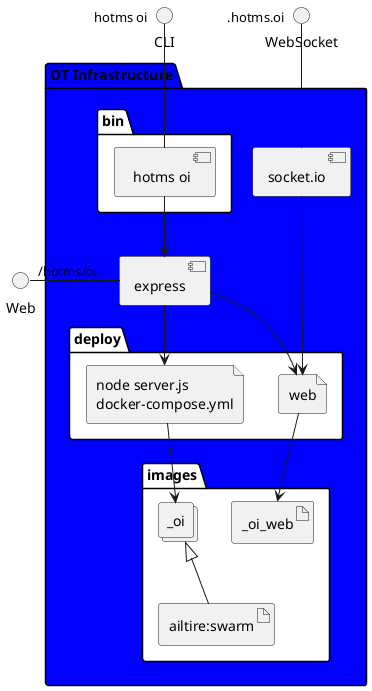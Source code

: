 @startuml
  interface CLI
  interface Web
  interface WebSocket
package "OT Infrastructure" #blue {
  component express as REST
  component socket.io as socket
  folder bin #ffffff {
    component " hotms oi" as binName
  }
  binName --> REST

  folder deploy #ffffff {
      file "node server.js\ndocker-compose.yml" as _oi_container
      REST --> _oi_container

  
    file "web" as web_container
    REST --> web_container
    socket ---> web_container
  
  }
  folder images #ffffff {
    collections "_oi" as _oiimage
    artifact "ailtire:swarm" as ailtireswarm
    _oiimage <|-- ailtireswarm
    _oi_container --> _oiimage

  
      artifact "_oi_web" as _oi_web
      web_container --> _oi_web
    
  }
}
CLI " hotms oi" -- binName
Web "/hotms/oi" - REST
WebSocket ".hotms.oi" -- socket

@enduml
